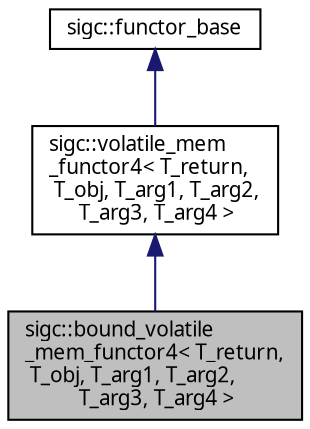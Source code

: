 digraph "sigc::bound_volatile_mem_functor4&lt; T_return, T_obj, T_arg1, T_arg2, T_arg3, T_arg4 &gt;"
{
  edge [fontname="Sans",fontsize="10",labelfontname="Sans",labelfontsize="10"];
  node [fontname="Sans",fontsize="10",shape=record];
  Node1 [label="sigc::bound_volatile\l_mem_functor4\< T_return,\l T_obj, T_arg1, T_arg2,\l T_arg3, T_arg4 \>",height=0.2,width=0.4,color="black", fillcolor="grey75", style="filled" fontcolor="black"];
  Node2 -> Node1 [dir="back",color="midnightblue",fontsize="10",style="solid",fontname="Sans"];
  Node2 [label="sigc::volatile_mem\l_functor4\< T_return,\l T_obj, T_arg1, T_arg2,\l T_arg3, T_arg4 \>",height=0.2,width=0.4,color="black", fillcolor="white", style="filled",URL="$classsigc_1_1volatile__mem__functor4.html",tooltip="volatile_mem_functor4 wraps volatile methods with 4 argument(s)."];
  Node3 -> Node2 [dir="back",color="midnightblue",fontsize="10",style="solid",fontname="Sans"];
  Node3 [label="sigc::functor_base",height=0.2,width=0.4,color="black", fillcolor="white", style="filled",URL="$structsigc_1_1functor__base.html",tooltip="A hint to the compiler."];
}
